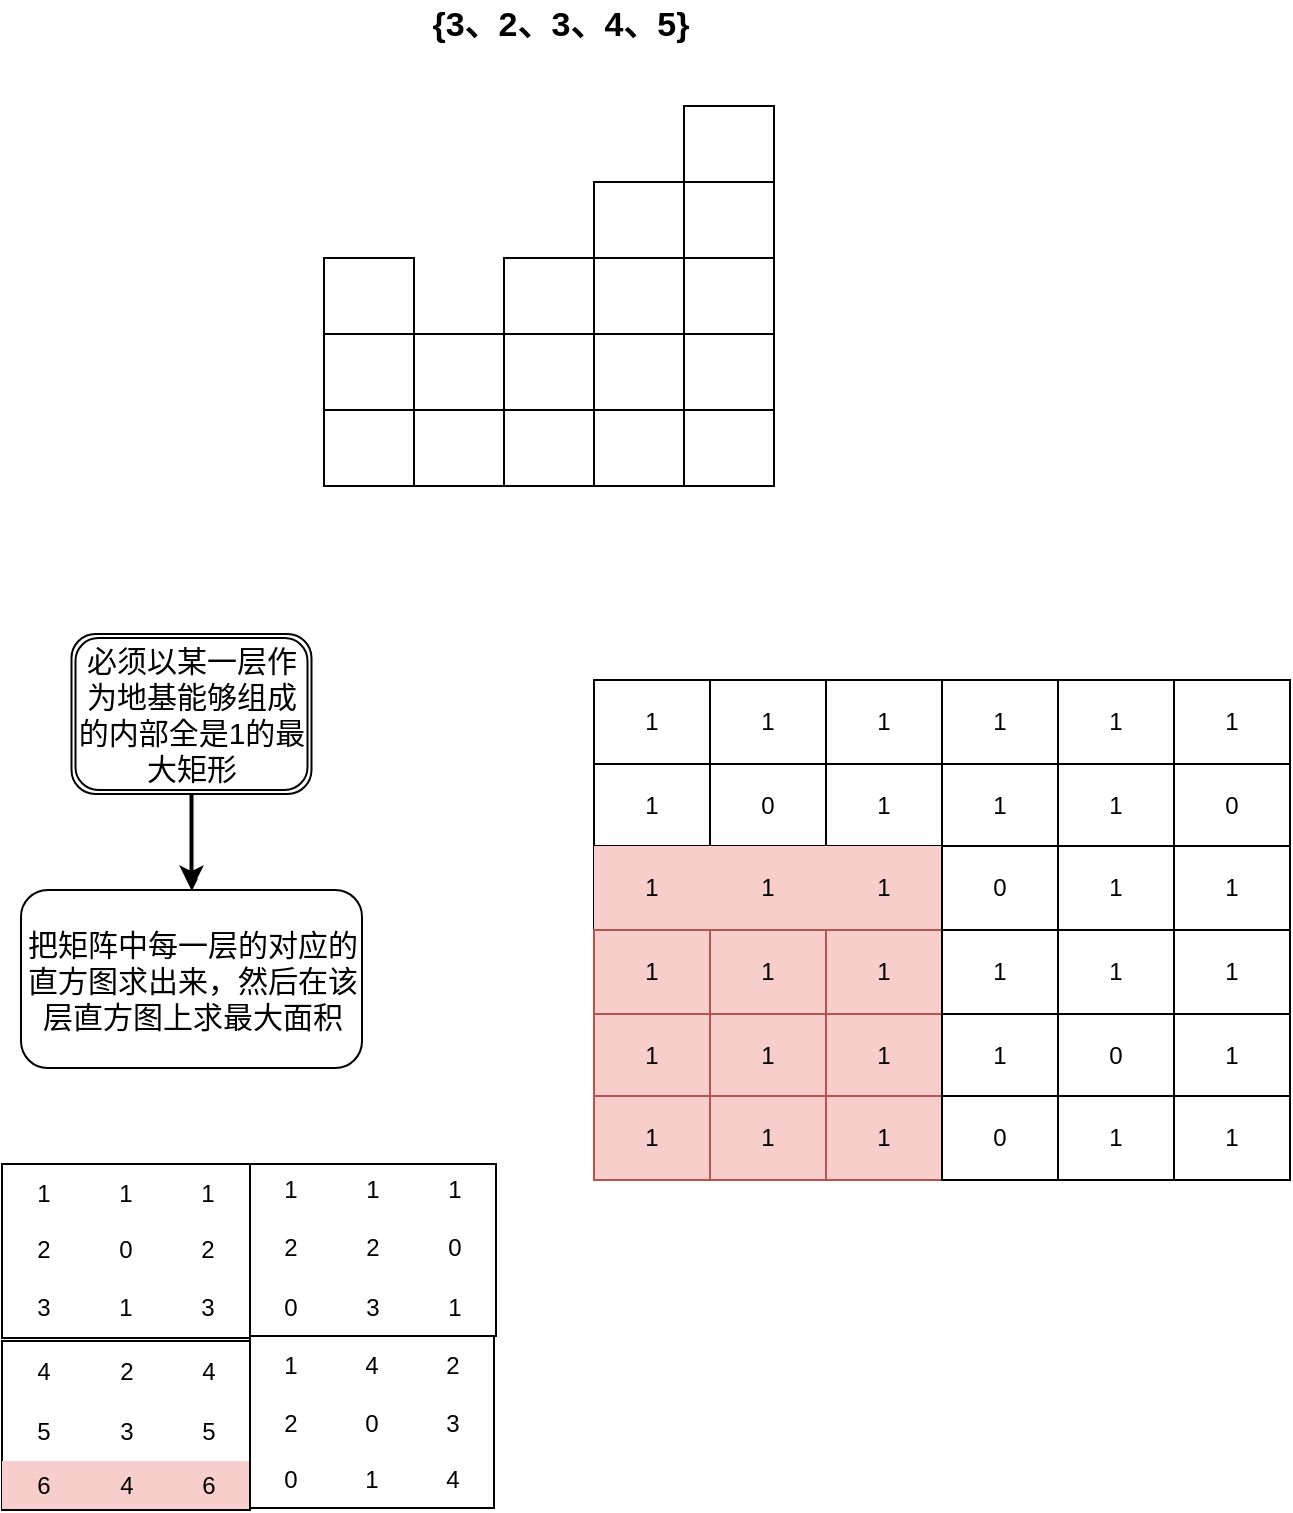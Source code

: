 <mxfile version="17.4.6" type="github">
  <diagram id="Ao6Q-67OHpFfz_EzXNG_" name="第 1 页">
    <mxGraphModel dx="3519" dy="1708" grid="0" gridSize="10" guides="1" tooltips="1" connect="1" arrows="1" fold="1" page="1" pageScale="1" pageWidth="827" pageHeight="1169" math="0" shadow="0">
      <root>
        <mxCell id="0" />
        <mxCell id="1" parent="0" />
        <mxCell id="5DBd3WqgXzm7yz9lVZFs-1" value="{3、2、3、4、5}" style="text;html=1;strokeColor=none;fillColor=none;align=center;verticalAlign=middle;whiteSpace=wrap;rounded=0;fontStyle=1;fontSize=17;" parent="1" vertex="1">
          <mxGeometry x="-2196" y="-496" width="203" height="25" as="geometry" />
        </mxCell>
        <mxCell id="5DBd3WqgXzm7yz9lVZFs-2" value="" style="group;" parent="1" vertex="1" connectable="0">
          <mxGeometry x="-2213" y="-443" width="225" height="190" as="geometry" />
        </mxCell>
        <mxCell id="5DBd3WqgXzm7yz9lVZFs-3" value="" style="rounded=0;whiteSpace=wrap;html=1;" parent="5DBd3WqgXzm7yz9lVZFs-2" vertex="1">
          <mxGeometry y="76" width="45" height="38" as="geometry" />
        </mxCell>
        <mxCell id="5DBd3WqgXzm7yz9lVZFs-4" value="" style="rounded=0;whiteSpace=wrap;html=1;" parent="5DBd3WqgXzm7yz9lVZFs-2" vertex="1">
          <mxGeometry y="114" width="45" height="38" as="geometry" />
        </mxCell>
        <mxCell id="5DBd3WqgXzm7yz9lVZFs-5" value="" style="rounded=0;whiteSpace=wrap;html=1;" parent="5DBd3WqgXzm7yz9lVZFs-2" vertex="1">
          <mxGeometry y="152" width="45" height="38" as="geometry" />
        </mxCell>
        <mxCell id="5DBd3WqgXzm7yz9lVZFs-6" value="" style="rounded=0;whiteSpace=wrap;html=1;" parent="5DBd3WqgXzm7yz9lVZFs-2" vertex="1">
          <mxGeometry x="45" y="152" width="45" height="38" as="geometry" />
        </mxCell>
        <mxCell id="5DBd3WqgXzm7yz9lVZFs-7" value="" style="rounded=0;whiteSpace=wrap;html=1;" parent="5DBd3WqgXzm7yz9lVZFs-2" vertex="1">
          <mxGeometry x="45" y="114" width="45" height="38" as="geometry" />
        </mxCell>
        <mxCell id="5DBd3WqgXzm7yz9lVZFs-8" value="" style="rounded=0;whiteSpace=wrap;html=1;" parent="5DBd3WqgXzm7yz9lVZFs-2" vertex="1">
          <mxGeometry x="90" y="152" width="45" height="38" as="geometry" />
        </mxCell>
        <mxCell id="5DBd3WqgXzm7yz9lVZFs-9" style="edgeStyle=none;rounded=0;orthogonalLoop=1;jettySize=auto;html=1;exitX=1;exitY=0.75;exitDx=0;exitDy=0;fontSize=17;endArrow=none;endFill=0;" parent="5DBd3WqgXzm7yz9lVZFs-2" source="5DBd3WqgXzm7yz9lVZFs-10" target="5DBd3WqgXzm7yz9lVZFs-11" edge="1">
          <mxGeometry relative="1" as="geometry" />
        </mxCell>
        <mxCell id="5DBd3WqgXzm7yz9lVZFs-10" value="" style="rounded=0;whiteSpace=wrap;html=1;" parent="5DBd3WqgXzm7yz9lVZFs-2" vertex="1">
          <mxGeometry x="90" y="114" width="45" height="38" as="geometry" />
        </mxCell>
        <mxCell id="5DBd3WqgXzm7yz9lVZFs-11" value="" style="rounded=0;whiteSpace=wrap;html=1;" parent="5DBd3WqgXzm7yz9lVZFs-2" vertex="1">
          <mxGeometry x="90" y="76" width="45" height="38" as="geometry" />
        </mxCell>
        <mxCell id="5DBd3WqgXzm7yz9lVZFs-12" value="" style="rounded=0;whiteSpace=wrap;html=1;" parent="5DBd3WqgXzm7yz9lVZFs-2" vertex="1">
          <mxGeometry x="135" y="152" width="45" height="38" as="geometry" />
        </mxCell>
        <mxCell id="5DBd3WqgXzm7yz9lVZFs-13" value="" style="rounded=0;whiteSpace=wrap;html=1;" parent="5DBd3WqgXzm7yz9lVZFs-2" vertex="1">
          <mxGeometry x="135" y="114" width="45" height="38" as="geometry" />
        </mxCell>
        <mxCell id="5DBd3WqgXzm7yz9lVZFs-14" style="edgeStyle=none;rounded=0;orthogonalLoop=1;jettySize=auto;html=1;exitX=0.25;exitY=1;exitDx=0;exitDy=0;fontSize=17;endArrow=none;endFill=0;" parent="5DBd3WqgXzm7yz9lVZFs-2" source="5DBd3WqgXzm7yz9lVZFs-15" target="5DBd3WqgXzm7yz9lVZFs-11" edge="1">
          <mxGeometry relative="1" as="geometry" />
        </mxCell>
        <mxCell id="5DBd3WqgXzm7yz9lVZFs-15" value="" style="rounded=0;whiteSpace=wrap;html=1;" parent="5DBd3WqgXzm7yz9lVZFs-2" vertex="1">
          <mxGeometry x="135" y="76" width="45" height="38" as="geometry" />
        </mxCell>
        <mxCell id="5DBd3WqgXzm7yz9lVZFs-16" value="" style="rounded=0;whiteSpace=wrap;html=1;" parent="5DBd3WqgXzm7yz9lVZFs-2" vertex="1">
          <mxGeometry x="135" y="38" width="45" height="38" as="geometry" />
        </mxCell>
        <mxCell id="5DBd3WqgXzm7yz9lVZFs-17" value="" style="rounded=0;whiteSpace=wrap;html=1;" parent="5DBd3WqgXzm7yz9lVZFs-2" vertex="1">
          <mxGeometry x="180" y="152" width="45" height="38" as="geometry" />
        </mxCell>
        <mxCell id="5DBd3WqgXzm7yz9lVZFs-18" value="" style="rounded=0;whiteSpace=wrap;html=1;" parent="5DBd3WqgXzm7yz9lVZFs-2" vertex="1">
          <mxGeometry x="180" y="114" width="45" height="38" as="geometry" />
        </mxCell>
        <mxCell id="5DBd3WqgXzm7yz9lVZFs-19" value="" style="rounded=0;whiteSpace=wrap;html=1;" parent="5DBd3WqgXzm7yz9lVZFs-2" vertex="1">
          <mxGeometry x="180" y="76" width="45" height="38" as="geometry" />
        </mxCell>
        <mxCell id="5DBd3WqgXzm7yz9lVZFs-20" value="" style="rounded=0;whiteSpace=wrap;html=1;" parent="5DBd3WqgXzm7yz9lVZFs-2" vertex="1">
          <mxGeometry x="180" y="38" width="45" height="38" as="geometry" />
        </mxCell>
        <mxCell id="5DBd3WqgXzm7yz9lVZFs-21" value="" style="rounded=0;whiteSpace=wrap;html=1;" parent="5DBd3WqgXzm7yz9lVZFs-2" vertex="1">
          <mxGeometry x="180" width="45" height="38" as="geometry" />
        </mxCell>
        <mxCell id="aiMcgrZ3w5792oBM2h3q-2" value="" style="shape=table;html=1;whiteSpace=wrap;startSize=0;container=1;collapsible=0;childLayout=tableLayout;" vertex="1" parent="1">
          <mxGeometry x="-2078" y="-156" width="174" height="125" as="geometry" />
        </mxCell>
        <mxCell id="aiMcgrZ3w5792oBM2h3q-3" value="" style="shape=tableRow;horizontal=0;startSize=0;swimlaneHead=0;swimlaneBody=0;top=0;left=0;bottom=0;right=0;collapsible=0;dropTarget=0;fillColor=none;points=[[0,0.5],[1,0.5]];portConstraint=eastwest;" vertex="1" parent="aiMcgrZ3w5792oBM2h3q-2">
          <mxGeometry width="174" height="42" as="geometry" />
        </mxCell>
        <mxCell id="aiMcgrZ3w5792oBM2h3q-4" value="1" style="shape=partialRectangle;html=1;whiteSpace=wrap;connectable=0;fillColor=none;top=0;left=0;bottom=0;right=0;overflow=hidden;" vertex="1" parent="aiMcgrZ3w5792oBM2h3q-3">
          <mxGeometry width="58" height="42" as="geometry">
            <mxRectangle width="58" height="42" as="alternateBounds" />
          </mxGeometry>
        </mxCell>
        <mxCell id="aiMcgrZ3w5792oBM2h3q-5" value="1" style="shape=partialRectangle;html=1;whiteSpace=wrap;connectable=0;fillColor=none;top=0;left=0;bottom=0;right=0;overflow=hidden;" vertex="1" parent="aiMcgrZ3w5792oBM2h3q-3">
          <mxGeometry x="58" width="58" height="42" as="geometry">
            <mxRectangle width="58" height="42" as="alternateBounds" />
          </mxGeometry>
        </mxCell>
        <mxCell id="aiMcgrZ3w5792oBM2h3q-6" value="1" style="shape=partialRectangle;html=1;whiteSpace=wrap;connectable=0;fillColor=none;top=0;left=0;bottom=0;right=0;overflow=hidden;" vertex="1" parent="aiMcgrZ3w5792oBM2h3q-3">
          <mxGeometry x="116" width="58" height="42" as="geometry">
            <mxRectangle width="58" height="42" as="alternateBounds" />
          </mxGeometry>
        </mxCell>
        <mxCell id="aiMcgrZ3w5792oBM2h3q-7" value="" style="shape=tableRow;horizontal=0;startSize=0;swimlaneHead=0;swimlaneBody=0;top=0;left=0;bottom=0;right=0;collapsible=0;dropTarget=0;fillColor=none;points=[[0,0.5],[1,0.5]];portConstraint=eastwest;" vertex="1" parent="aiMcgrZ3w5792oBM2h3q-2">
          <mxGeometry y="42" width="174" height="41" as="geometry" />
        </mxCell>
        <mxCell id="aiMcgrZ3w5792oBM2h3q-8" value="1" style="shape=partialRectangle;html=1;whiteSpace=wrap;connectable=0;fillColor=none;top=0;left=0;bottom=0;right=0;overflow=hidden;" vertex="1" parent="aiMcgrZ3w5792oBM2h3q-7">
          <mxGeometry width="58" height="41" as="geometry">
            <mxRectangle width="58" height="41" as="alternateBounds" />
          </mxGeometry>
        </mxCell>
        <mxCell id="aiMcgrZ3w5792oBM2h3q-9" value="0" style="shape=partialRectangle;html=1;whiteSpace=wrap;connectable=0;fillColor=none;top=0;left=0;bottom=0;right=0;overflow=hidden;" vertex="1" parent="aiMcgrZ3w5792oBM2h3q-7">
          <mxGeometry x="58" width="58" height="41" as="geometry">
            <mxRectangle width="58" height="41" as="alternateBounds" />
          </mxGeometry>
        </mxCell>
        <mxCell id="aiMcgrZ3w5792oBM2h3q-10" value="1" style="shape=partialRectangle;html=1;whiteSpace=wrap;connectable=0;fillColor=none;top=0;left=0;bottom=0;right=0;overflow=hidden;" vertex="1" parent="aiMcgrZ3w5792oBM2h3q-7">
          <mxGeometry x="116" width="58" height="41" as="geometry">
            <mxRectangle width="58" height="41" as="alternateBounds" />
          </mxGeometry>
        </mxCell>
        <mxCell id="aiMcgrZ3w5792oBM2h3q-11" value="" style="shape=tableRow;horizontal=0;startSize=0;swimlaneHead=0;swimlaneBody=0;top=0;left=0;bottom=0;right=0;collapsible=0;dropTarget=0;fillColor=none;points=[[0,0.5],[1,0.5]];portConstraint=eastwest;" vertex="1" parent="aiMcgrZ3w5792oBM2h3q-2">
          <mxGeometry y="83" width="174" height="42" as="geometry" />
        </mxCell>
        <mxCell id="aiMcgrZ3w5792oBM2h3q-12" value="1" style="shape=partialRectangle;html=1;whiteSpace=wrap;connectable=0;fillColor=#f8cecc;top=0;left=0;bottom=0;right=0;overflow=hidden;strokeColor=#b85450;" vertex="1" parent="aiMcgrZ3w5792oBM2h3q-11">
          <mxGeometry width="58" height="42" as="geometry">
            <mxRectangle width="58" height="42" as="alternateBounds" />
          </mxGeometry>
        </mxCell>
        <mxCell id="aiMcgrZ3w5792oBM2h3q-13" value="1" style="shape=partialRectangle;html=1;whiteSpace=wrap;connectable=0;fillColor=#f8cecc;top=0;left=0;bottom=0;right=0;overflow=hidden;strokeColor=#b85450;" vertex="1" parent="aiMcgrZ3w5792oBM2h3q-11">
          <mxGeometry x="58" width="58" height="42" as="geometry">
            <mxRectangle width="58" height="42" as="alternateBounds" />
          </mxGeometry>
        </mxCell>
        <mxCell id="aiMcgrZ3w5792oBM2h3q-14" value="1" style="shape=partialRectangle;html=1;whiteSpace=wrap;connectable=0;fillColor=#f8cecc;top=0;left=0;bottom=0;right=0;overflow=hidden;pointerEvents=1;strokeColor=#b85450;" vertex="1" parent="aiMcgrZ3w5792oBM2h3q-11">
          <mxGeometry x="116" width="58" height="42" as="geometry">
            <mxRectangle width="58" height="42" as="alternateBounds" />
          </mxGeometry>
        </mxCell>
        <mxCell id="aiMcgrZ3w5792oBM2h3q-15" value="" style="shape=table;html=1;whiteSpace=wrap;startSize=0;container=1;collapsible=0;childLayout=tableLayout;fillColor=#f8cecc;strokeColor=#b85450;" vertex="1" parent="1">
          <mxGeometry x="-2078" y="-31" width="174" height="125" as="geometry" />
        </mxCell>
        <mxCell id="aiMcgrZ3w5792oBM2h3q-16" value="" style="shape=tableRow;horizontal=0;startSize=0;swimlaneHead=0;swimlaneBody=0;top=0;left=0;bottom=0;right=0;collapsible=0;dropTarget=0;fillColor=none;points=[[0,0.5],[1,0.5]];portConstraint=eastwest;" vertex="1" parent="aiMcgrZ3w5792oBM2h3q-15">
          <mxGeometry width="174" height="42" as="geometry" />
        </mxCell>
        <mxCell id="aiMcgrZ3w5792oBM2h3q-17" value="1" style="shape=partialRectangle;html=1;whiteSpace=wrap;connectable=0;fillColor=none;top=0;left=0;bottom=0;right=0;overflow=hidden;" vertex="1" parent="aiMcgrZ3w5792oBM2h3q-16">
          <mxGeometry width="58" height="42" as="geometry">
            <mxRectangle width="58" height="42" as="alternateBounds" />
          </mxGeometry>
        </mxCell>
        <mxCell id="aiMcgrZ3w5792oBM2h3q-18" value="1" style="shape=partialRectangle;html=1;whiteSpace=wrap;connectable=0;fillColor=none;top=0;left=0;bottom=0;right=0;overflow=hidden;" vertex="1" parent="aiMcgrZ3w5792oBM2h3q-16">
          <mxGeometry x="58" width="58" height="42" as="geometry">
            <mxRectangle width="58" height="42" as="alternateBounds" />
          </mxGeometry>
        </mxCell>
        <mxCell id="aiMcgrZ3w5792oBM2h3q-19" value="1" style="shape=partialRectangle;html=1;whiteSpace=wrap;connectable=0;fillColor=none;top=0;left=0;bottom=0;right=0;overflow=hidden;" vertex="1" parent="aiMcgrZ3w5792oBM2h3q-16">
          <mxGeometry x="116" width="58" height="42" as="geometry">
            <mxRectangle width="58" height="42" as="alternateBounds" />
          </mxGeometry>
        </mxCell>
        <mxCell id="aiMcgrZ3w5792oBM2h3q-20" value="" style="shape=tableRow;horizontal=0;startSize=0;swimlaneHead=0;swimlaneBody=0;top=0;left=0;bottom=0;right=0;collapsible=0;dropTarget=0;fillColor=none;points=[[0,0.5],[1,0.5]];portConstraint=eastwest;" vertex="1" parent="aiMcgrZ3w5792oBM2h3q-15">
          <mxGeometry y="42" width="174" height="41" as="geometry" />
        </mxCell>
        <mxCell id="aiMcgrZ3w5792oBM2h3q-21" value="1" style="shape=partialRectangle;html=1;whiteSpace=wrap;connectable=0;fillColor=none;top=0;left=0;bottom=0;right=0;overflow=hidden;" vertex="1" parent="aiMcgrZ3w5792oBM2h3q-20">
          <mxGeometry width="58" height="41" as="geometry">
            <mxRectangle width="58" height="41" as="alternateBounds" />
          </mxGeometry>
        </mxCell>
        <mxCell id="aiMcgrZ3w5792oBM2h3q-22" value="1" style="shape=partialRectangle;html=1;whiteSpace=wrap;connectable=0;fillColor=none;top=0;left=0;bottom=0;right=0;overflow=hidden;" vertex="1" parent="aiMcgrZ3w5792oBM2h3q-20">
          <mxGeometry x="58" width="58" height="41" as="geometry">
            <mxRectangle width="58" height="41" as="alternateBounds" />
          </mxGeometry>
        </mxCell>
        <mxCell id="aiMcgrZ3w5792oBM2h3q-23" value="1" style="shape=partialRectangle;html=1;whiteSpace=wrap;connectable=0;fillColor=none;top=0;left=0;bottom=0;right=0;overflow=hidden;" vertex="1" parent="aiMcgrZ3w5792oBM2h3q-20">
          <mxGeometry x="116" width="58" height="41" as="geometry">
            <mxRectangle width="58" height="41" as="alternateBounds" />
          </mxGeometry>
        </mxCell>
        <mxCell id="aiMcgrZ3w5792oBM2h3q-24" value="" style="shape=tableRow;horizontal=0;startSize=0;swimlaneHead=0;swimlaneBody=0;top=0;left=0;bottom=0;right=0;collapsible=0;dropTarget=0;fillColor=none;points=[[0,0.5],[1,0.5]];portConstraint=eastwest;" vertex="1" parent="aiMcgrZ3w5792oBM2h3q-15">
          <mxGeometry y="83" width="174" height="42" as="geometry" />
        </mxCell>
        <mxCell id="aiMcgrZ3w5792oBM2h3q-25" value="1" style="shape=partialRectangle;html=1;whiteSpace=wrap;connectable=0;fillColor=none;top=0;left=0;bottom=0;right=0;overflow=hidden;" vertex="1" parent="aiMcgrZ3w5792oBM2h3q-24">
          <mxGeometry width="58" height="42" as="geometry">
            <mxRectangle width="58" height="42" as="alternateBounds" />
          </mxGeometry>
        </mxCell>
        <mxCell id="aiMcgrZ3w5792oBM2h3q-26" value="1" style="shape=partialRectangle;html=1;whiteSpace=wrap;connectable=0;fillColor=none;top=0;left=0;bottom=0;right=0;overflow=hidden;" vertex="1" parent="aiMcgrZ3w5792oBM2h3q-24">
          <mxGeometry x="58" width="58" height="42" as="geometry">
            <mxRectangle width="58" height="42" as="alternateBounds" />
          </mxGeometry>
        </mxCell>
        <mxCell id="aiMcgrZ3w5792oBM2h3q-27" value="1" style="shape=partialRectangle;html=1;whiteSpace=wrap;connectable=0;fillColor=none;top=0;left=0;bottom=0;right=0;overflow=hidden;pointerEvents=1;" vertex="1" parent="aiMcgrZ3w5792oBM2h3q-24">
          <mxGeometry x="116" width="58" height="42" as="geometry">
            <mxRectangle width="58" height="42" as="alternateBounds" />
          </mxGeometry>
        </mxCell>
        <mxCell id="aiMcgrZ3w5792oBM2h3q-28" value="" style="shape=table;html=1;whiteSpace=wrap;startSize=0;container=1;collapsible=0;childLayout=tableLayout;" vertex="1" parent="1">
          <mxGeometry x="-1904" y="-156" width="174" height="125" as="geometry" />
        </mxCell>
        <mxCell id="aiMcgrZ3w5792oBM2h3q-29" value="" style="shape=tableRow;horizontal=0;startSize=0;swimlaneHead=0;swimlaneBody=0;top=0;left=0;bottom=0;right=0;collapsible=0;dropTarget=0;fillColor=none;points=[[0,0.5],[1,0.5]];portConstraint=eastwest;" vertex="1" parent="aiMcgrZ3w5792oBM2h3q-28">
          <mxGeometry width="174" height="42" as="geometry" />
        </mxCell>
        <mxCell id="aiMcgrZ3w5792oBM2h3q-30" value="1" style="shape=partialRectangle;html=1;whiteSpace=wrap;connectable=0;fillColor=none;top=0;left=0;bottom=0;right=0;overflow=hidden;" vertex="1" parent="aiMcgrZ3w5792oBM2h3q-29">
          <mxGeometry width="58" height="42" as="geometry">
            <mxRectangle width="58" height="42" as="alternateBounds" />
          </mxGeometry>
        </mxCell>
        <mxCell id="aiMcgrZ3w5792oBM2h3q-31" value="1" style="shape=partialRectangle;html=1;whiteSpace=wrap;connectable=0;fillColor=none;top=0;left=0;bottom=0;right=0;overflow=hidden;" vertex="1" parent="aiMcgrZ3w5792oBM2h3q-29">
          <mxGeometry x="58" width="58" height="42" as="geometry">
            <mxRectangle width="58" height="42" as="alternateBounds" />
          </mxGeometry>
        </mxCell>
        <mxCell id="aiMcgrZ3w5792oBM2h3q-32" value="1" style="shape=partialRectangle;html=1;whiteSpace=wrap;connectable=0;fillColor=none;top=0;left=0;bottom=0;right=0;overflow=hidden;" vertex="1" parent="aiMcgrZ3w5792oBM2h3q-29">
          <mxGeometry x="116" width="58" height="42" as="geometry">
            <mxRectangle width="58" height="42" as="alternateBounds" />
          </mxGeometry>
        </mxCell>
        <mxCell id="aiMcgrZ3w5792oBM2h3q-33" value="" style="shape=tableRow;horizontal=0;startSize=0;swimlaneHead=0;swimlaneBody=0;top=0;left=0;bottom=0;right=0;collapsible=0;dropTarget=0;fillColor=none;points=[[0,0.5],[1,0.5]];portConstraint=eastwest;" vertex="1" parent="aiMcgrZ3w5792oBM2h3q-28">
          <mxGeometry y="42" width="174" height="41" as="geometry" />
        </mxCell>
        <mxCell id="aiMcgrZ3w5792oBM2h3q-34" value="1" style="shape=partialRectangle;html=1;whiteSpace=wrap;connectable=0;fillColor=none;top=0;left=0;bottom=0;right=0;overflow=hidden;" vertex="1" parent="aiMcgrZ3w5792oBM2h3q-33">
          <mxGeometry width="58" height="41" as="geometry">
            <mxRectangle width="58" height="41" as="alternateBounds" />
          </mxGeometry>
        </mxCell>
        <mxCell id="aiMcgrZ3w5792oBM2h3q-35" value="1" style="shape=partialRectangle;html=1;whiteSpace=wrap;connectable=0;fillColor=none;top=0;left=0;bottom=0;right=0;overflow=hidden;" vertex="1" parent="aiMcgrZ3w5792oBM2h3q-33">
          <mxGeometry x="58" width="58" height="41" as="geometry">
            <mxRectangle width="58" height="41" as="alternateBounds" />
          </mxGeometry>
        </mxCell>
        <mxCell id="aiMcgrZ3w5792oBM2h3q-36" value="0" style="shape=partialRectangle;html=1;whiteSpace=wrap;connectable=0;fillColor=none;top=0;left=0;bottom=0;right=0;overflow=hidden;" vertex="1" parent="aiMcgrZ3w5792oBM2h3q-33">
          <mxGeometry x="116" width="58" height="41" as="geometry">
            <mxRectangle width="58" height="41" as="alternateBounds" />
          </mxGeometry>
        </mxCell>
        <mxCell id="aiMcgrZ3w5792oBM2h3q-37" value="" style="shape=tableRow;horizontal=0;startSize=0;swimlaneHead=0;swimlaneBody=0;top=0;left=0;bottom=0;right=0;collapsible=0;dropTarget=0;fillColor=none;points=[[0,0.5],[1,0.5]];portConstraint=eastwest;" vertex="1" parent="aiMcgrZ3w5792oBM2h3q-28">
          <mxGeometry y="83" width="174" height="42" as="geometry" />
        </mxCell>
        <mxCell id="aiMcgrZ3w5792oBM2h3q-38" value="0" style="shape=partialRectangle;html=1;whiteSpace=wrap;connectable=0;fillColor=none;top=0;left=0;bottom=0;right=0;overflow=hidden;" vertex="1" parent="aiMcgrZ3w5792oBM2h3q-37">
          <mxGeometry width="58" height="42" as="geometry">
            <mxRectangle width="58" height="42" as="alternateBounds" />
          </mxGeometry>
        </mxCell>
        <mxCell id="aiMcgrZ3w5792oBM2h3q-39" value="1" style="shape=partialRectangle;html=1;whiteSpace=wrap;connectable=0;fillColor=none;top=0;left=0;bottom=0;right=0;overflow=hidden;" vertex="1" parent="aiMcgrZ3w5792oBM2h3q-37">
          <mxGeometry x="58" width="58" height="42" as="geometry">
            <mxRectangle width="58" height="42" as="alternateBounds" />
          </mxGeometry>
        </mxCell>
        <mxCell id="aiMcgrZ3w5792oBM2h3q-40" value="1" style="shape=partialRectangle;html=1;whiteSpace=wrap;connectable=0;fillColor=none;top=0;left=0;bottom=0;right=0;overflow=hidden;pointerEvents=1;" vertex="1" parent="aiMcgrZ3w5792oBM2h3q-37">
          <mxGeometry x="116" width="58" height="42" as="geometry">
            <mxRectangle width="58" height="42" as="alternateBounds" />
          </mxGeometry>
        </mxCell>
        <mxCell id="aiMcgrZ3w5792oBM2h3q-41" value="" style="shape=table;html=1;whiteSpace=wrap;startSize=0;container=1;collapsible=0;childLayout=tableLayout;" vertex="1" parent="1">
          <mxGeometry x="-1904" y="-31" width="174" height="125" as="geometry" />
        </mxCell>
        <mxCell id="aiMcgrZ3w5792oBM2h3q-42" value="" style="shape=tableRow;horizontal=0;startSize=0;swimlaneHead=0;swimlaneBody=0;top=0;left=0;bottom=0;right=0;collapsible=0;dropTarget=0;fillColor=none;points=[[0,0.5],[1,0.5]];portConstraint=eastwest;" vertex="1" parent="aiMcgrZ3w5792oBM2h3q-41">
          <mxGeometry width="174" height="42" as="geometry" />
        </mxCell>
        <mxCell id="aiMcgrZ3w5792oBM2h3q-43" value="1" style="shape=partialRectangle;html=1;whiteSpace=wrap;connectable=0;fillColor=none;top=0;left=0;bottom=0;right=0;overflow=hidden;" vertex="1" parent="aiMcgrZ3w5792oBM2h3q-42">
          <mxGeometry width="58" height="42" as="geometry">
            <mxRectangle width="58" height="42" as="alternateBounds" />
          </mxGeometry>
        </mxCell>
        <mxCell id="aiMcgrZ3w5792oBM2h3q-44" value="1" style="shape=partialRectangle;html=1;whiteSpace=wrap;connectable=0;fillColor=none;top=0;left=0;bottom=0;right=0;overflow=hidden;" vertex="1" parent="aiMcgrZ3w5792oBM2h3q-42">
          <mxGeometry x="58" width="58" height="42" as="geometry">
            <mxRectangle width="58" height="42" as="alternateBounds" />
          </mxGeometry>
        </mxCell>
        <mxCell id="aiMcgrZ3w5792oBM2h3q-45" value="1" style="shape=partialRectangle;html=1;whiteSpace=wrap;connectable=0;fillColor=none;top=0;left=0;bottom=0;right=0;overflow=hidden;" vertex="1" parent="aiMcgrZ3w5792oBM2h3q-42">
          <mxGeometry x="116" width="58" height="42" as="geometry">
            <mxRectangle width="58" height="42" as="alternateBounds" />
          </mxGeometry>
        </mxCell>
        <mxCell id="aiMcgrZ3w5792oBM2h3q-46" value="" style="shape=tableRow;horizontal=0;startSize=0;swimlaneHead=0;swimlaneBody=0;top=0;left=0;bottom=0;right=0;collapsible=0;dropTarget=0;fillColor=none;points=[[0,0.5],[1,0.5]];portConstraint=eastwest;" vertex="1" parent="aiMcgrZ3w5792oBM2h3q-41">
          <mxGeometry y="42" width="174" height="41" as="geometry" />
        </mxCell>
        <mxCell id="aiMcgrZ3w5792oBM2h3q-47" value="1" style="shape=partialRectangle;html=1;whiteSpace=wrap;connectable=0;fillColor=none;top=0;left=0;bottom=0;right=0;overflow=hidden;" vertex="1" parent="aiMcgrZ3w5792oBM2h3q-46">
          <mxGeometry width="58" height="41" as="geometry">
            <mxRectangle width="58" height="41" as="alternateBounds" />
          </mxGeometry>
        </mxCell>
        <mxCell id="aiMcgrZ3w5792oBM2h3q-48" value="0" style="shape=partialRectangle;html=1;whiteSpace=wrap;connectable=0;fillColor=none;top=0;left=0;bottom=0;right=0;overflow=hidden;" vertex="1" parent="aiMcgrZ3w5792oBM2h3q-46">
          <mxGeometry x="58" width="58" height="41" as="geometry">
            <mxRectangle width="58" height="41" as="alternateBounds" />
          </mxGeometry>
        </mxCell>
        <mxCell id="aiMcgrZ3w5792oBM2h3q-49" value="1" style="shape=partialRectangle;html=1;whiteSpace=wrap;connectable=0;fillColor=none;top=0;left=0;bottom=0;right=0;overflow=hidden;" vertex="1" parent="aiMcgrZ3w5792oBM2h3q-46">
          <mxGeometry x="116" width="58" height="41" as="geometry">
            <mxRectangle width="58" height="41" as="alternateBounds" />
          </mxGeometry>
        </mxCell>
        <mxCell id="aiMcgrZ3w5792oBM2h3q-50" value="" style="shape=tableRow;horizontal=0;startSize=0;swimlaneHead=0;swimlaneBody=0;top=0;left=0;bottom=0;right=0;collapsible=0;dropTarget=0;fillColor=none;points=[[0,0.5],[1,0.5]];portConstraint=eastwest;" vertex="1" parent="aiMcgrZ3w5792oBM2h3q-41">
          <mxGeometry y="83" width="174" height="42" as="geometry" />
        </mxCell>
        <mxCell id="aiMcgrZ3w5792oBM2h3q-51" value="0" style="shape=partialRectangle;html=1;whiteSpace=wrap;connectable=0;fillColor=none;top=0;left=0;bottom=0;right=0;overflow=hidden;" vertex="1" parent="aiMcgrZ3w5792oBM2h3q-50">
          <mxGeometry width="58" height="42" as="geometry">
            <mxRectangle width="58" height="42" as="alternateBounds" />
          </mxGeometry>
        </mxCell>
        <mxCell id="aiMcgrZ3w5792oBM2h3q-52" value="1" style="shape=partialRectangle;html=1;whiteSpace=wrap;connectable=0;fillColor=none;top=0;left=0;bottom=0;right=0;overflow=hidden;" vertex="1" parent="aiMcgrZ3w5792oBM2h3q-50">
          <mxGeometry x="58" width="58" height="42" as="geometry">
            <mxRectangle width="58" height="42" as="alternateBounds" />
          </mxGeometry>
        </mxCell>
        <mxCell id="aiMcgrZ3w5792oBM2h3q-53" value="1" style="shape=partialRectangle;html=1;whiteSpace=wrap;connectable=0;fillColor=none;top=0;left=0;bottom=0;right=0;overflow=hidden;pointerEvents=1;" vertex="1" parent="aiMcgrZ3w5792oBM2h3q-50">
          <mxGeometry x="116" width="58" height="42" as="geometry">
            <mxRectangle width="58" height="42" as="alternateBounds" />
          </mxGeometry>
        </mxCell>
        <mxCell id="aiMcgrZ3w5792oBM2h3q-55" value="把矩阵中每一层的对应的直方图求出来，然后在该层直方图上求最大面积" style="rounded=1;whiteSpace=wrap;html=1;fontSize=15;" vertex="1" parent="1">
          <mxGeometry x="-2364.5" y="-51" width="170.5" height="89" as="geometry" />
        </mxCell>
        <mxCell id="aiMcgrZ3w5792oBM2h3q-58" style="edgeStyle=orthogonalEdgeStyle;rounded=0;orthogonalLoop=1;jettySize=auto;html=1;entryX=0.5;entryY=0;entryDx=0;entryDy=0;fontSize=16;strokeWidth=2;" edge="1" parent="1" source="aiMcgrZ3w5792oBM2h3q-57" target="aiMcgrZ3w5792oBM2h3q-55">
          <mxGeometry relative="1" as="geometry" />
        </mxCell>
        <mxCell id="aiMcgrZ3w5792oBM2h3q-59" value="" style="edgeStyle=orthogonalEdgeStyle;rounded=0;orthogonalLoop=1;jettySize=auto;html=1;fontSize=16;strokeWidth=0;" edge="1" parent="1" source="aiMcgrZ3w5792oBM2h3q-57" target="aiMcgrZ3w5792oBM2h3q-55">
          <mxGeometry relative="1" as="geometry" />
        </mxCell>
        <mxCell id="aiMcgrZ3w5792oBM2h3q-57" value="必须以某一层作为地基能够组成的内部全是1的最大矩形" style="shape=ext;double=1;rounded=1;whiteSpace=wrap;html=1;fontSize=15;" vertex="1" parent="1">
          <mxGeometry x="-2339.25" y="-179" width="120" height="80" as="geometry" />
        </mxCell>
        <mxCell id="aiMcgrZ3w5792oBM2h3q-62" value="" style="shape=table;html=1;whiteSpace=wrap;startSize=0;container=1;collapsible=0;childLayout=tableLayout;columnLines=0;rowLines=0;rounded=0;sketch=0;" vertex="1" parent="1">
          <mxGeometry x="-2374" y="86" width="124" height="87" as="geometry" />
        </mxCell>
        <mxCell id="aiMcgrZ3w5792oBM2h3q-63" value="" style="shape=tableRow;horizontal=0;startSize=0;swimlaneHead=0;swimlaneBody=0;top=0;left=0;bottom=0;right=0;collapsible=0;dropTarget=0;fillColor=none;points=[[0,0.5],[1,0.5]];portConstraint=eastwest;rounded=0;sketch=0;" vertex="1" parent="aiMcgrZ3w5792oBM2h3q-62">
          <mxGeometry width="124" height="29" as="geometry" />
        </mxCell>
        <mxCell id="aiMcgrZ3w5792oBM2h3q-64" value="1" style="shape=partialRectangle;html=1;whiteSpace=wrap;connectable=0;fillColor=none;top=0;left=0;bottom=0;right=0;overflow=hidden;fontSize=12;rounded=0;sketch=0;" vertex="1" parent="aiMcgrZ3w5792oBM2h3q-63">
          <mxGeometry width="42" height="29" as="geometry">
            <mxRectangle width="42" height="29" as="alternateBounds" />
          </mxGeometry>
        </mxCell>
        <mxCell id="aiMcgrZ3w5792oBM2h3q-65" value="1" style="shape=partialRectangle;html=1;whiteSpace=wrap;connectable=0;fillColor=none;top=0;left=0;bottom=0;right=0;overflow=hidden;fontSize=12;rounded=0;sketch=0;" vertex="1" parent="aiMcgrZ3w5792oBM2h3q-63">
          <mxGeometry x="42" width="40" height="29" as="geometry">
            <mxRectangle width="40" height="29" as="alternateBounds" />
          </mxGeometry>
        </mxCell>
        <mxCell id="aiMcgrZ3w5792oBM2h3q-66" value="1" style="shape=partialRectangle;html=1;whiteSpace=wrap;connectable=0;fillColor=none;top=0;left=0;bottom=0;right=0;overflow=hidden;fontSize=12;rounded=0;sketch=0;" vertex="1" parent="aiMcgrZ3w5792oBM2h3q-63">
          <mxGeometry x="82" width="42" height="29" as="geometry">
            <mxRectangle width="42" height="29" as="alternateBounds" />
          </mxGeometry>
        </mxCell>
        <mxCell id="aiMcgrZ3w5792oBM2h3q-67" value="" style="shape=tableRow;horizontal=0;startSize=0;swimlaneHead=0;swimlaneBody=0;top=0;left=0;bottom=0;right=0;collapsible=0;dropTarget=0;fillColor=none;points=[[0,0.5],[1,0.5]];portConstraint=eastwest;rounded=0;sketch=0;" vertex="1" parent="aiMcgrZ3w5792oBM2h3q-62">
          <mxGeometry y="29" width="124" height="28" as="geometry" />
        </mxCell>
        <mxCell id="aiMcgrZ3w5792oBM2h3q-68" value="2" style="shape=partialRectangle;html=1;whiteSpace=wrap;connectable=0;fillColor=none;top=0;left=0;bottom=0;right=0;overflow=hidden;fontSize=12;rounded=0;sketch=0;" vertex="1" parent="aiMcgrZ3w5792oBM2h3q-67">
          <mxGeometry width="42" height="28" as="geometry">
            <mxRectangle width="42" height="28" as="alternateBounds" />
          </mxGeometry>
        </mxCell>
        <mxCell id="aiMcgrZ3w5792oBM2h3q-69" value="0" style="shape=partialRectangle;html=1;whiteSpace=wrap;connectable=0;fillColor=none;top=0;left=0;bottom=0;right=0;overflow=hidden;fontSize=12;rounded=0;sketch=0;" vertex="1" parent="aiMcgrZ3w5792oBM2h3q-67">
          <mxGeometry x="42" width="40" height="28" as="geometry">
            <mxRectangle width="40" height="28" as="alternateBounds" />
          </mxGeometry>
        </mxCell>
        <mxCell id="aiMcgrZ3w5792oBM2h3q-70" value="2" style="shape=partialRectangle;html=1;whiteSpace=wrap;connectable=0;fillColor=none;top=0;left=0;bottom=0;right=0;overflow=hidden;fontSize=12;rounded=0;sketch=0;" vertex="1" parent="aiMcgrZ3w5792oBM2h3q-67">
          <mxGeometry x="82" width="42" height="28" as="geometry">
            <mxRectangle width="42" height="28" as="alternateBounds" />
          </mxGeometry>
        </mxCell>
        <mxCell id="aiMcgrZ3w5792oBM2h3q-71" value="" style="shape=tableRow;horizontal=0;startSize=0;swimlaneHead=0;swimlaneBody=0;top=0;left=0;bottom=0;right=0;collapsible=0;dropTarget=0;fillColor=none;points=[[0,0.5],[1,0.5]];portConstraint=eastwest;rounded=0;sketch=0;" vertex="1" parent="aiMcgrZ3w5792oBM2h3q-62">
          <mxGeometry y="57" width="124" height="30" as="geometry" />
        </mxCell>
        <mxCell id="aiMcgrZ3w5792oBM2h3q-72" value="3" style="shape=partialRectangle;html=1;whiteSpace=wrap;connectable=0;fillColor=none;top=0;left=0;bottom=0;right=0;overflow=hidden;fontSize=12;rounded=0;sketch=0;" vertex="1" parent="aiMcgrZ3w5792oBM2h3q-71">
          <mxGeometry width="42" height="30" as="geometry">
            <mxRectangle width="42" height="30" as="alternateBounds" />
          </mxGeometry>
        </mxCell>
        <mxCell id="aiMcgrZ3w5792oBM2h3q-73" value="1" style="shape=partialRectangle;html=1;whiteSpace=wrap;connectable=0;fillColor=none;top=0;left=0;bottom=0;right=0;overflow=hidden;fontSize=12;rounded=0;sketch=0;" vertex="1" parent="aiMcgrZ3w5792oBM2h3q-71">
          <mxGeometry x="42" width="40" height="30" as="geometry">
            <mxRectangle width="40" height="30" as="alternateBounds" />
          </mxGeometry>
        </mxCell>
        <mxCell id="aiMcgrZ3w5792oBM2h3q-74" value="3" style="shape=partialRectangle;html=1;whiteSpace=wrap;connectable=0;fillColor=none;top=0;left=0;bottom=0;right=0;overflow=hidden;fontSize=12;rounded=0;sketch=0;" vertex="1" parent="aiMcgrZ3w5792oBM2h3q-71">
          <mxGeometry x="82" width="42" height="30" as="geometry">
            <mxRectangle width="42" height="30" as="alternateBounds" />
          </mxGeometry>
        </mxCell>
        <mxCell id="aiMcgrZ3w5792oBM2h3q-102" value="" style="shape=table;html=1;whiteSpace=wrap;startSize=0;container=1;collapsible=0;childLayout=tableLayout;columnLines=0;rowLines=0;rounded=0;sketch=0;" vertex="1" parent="1">
          <mxGeometry x="-2374" y="174.52" width="124" height="84.48" as="geometry" />
        </mxCell>
        <mxCell id="aiMcgrZ3w5792oBM2h3q-103" value="" style="shape=tableRow;horizontal=0;startSize=0;swimlaneHead=0;swimlaneBody=0;top=0;left=0;bottom=0;right=0;collapsible=0;dropTarget=0;fillColor=none;points=[[0,0.5],[1,0.5]];portConstraint=eastwest;rounded=0;sketch=0;" vertex="1" parent="aiMcgrZ3w5792oBM2h3q-102">
          <mxGeometry width="124" height="31" as="geometry" />
        </mxCell>
        <mxCell id="aiMcgrZ3w5792oBM2h3q-104" value="4" style="shape=partialRectangle;html=1;whiteSpace=wrap;connectable=0;fillColor=none;top=0;left=0;bottom=0;right=0;overflow=hidden;fontSize=12;rounded=0;sketch=0;" vertex="1" parent="aiMcgrZ3w5792oBM2h3q-103">
          <mxGeometry width="42" height="31" as="geometry">
            <mxRectangle width="42" height="31" as="alternateBounds" />
          </mxGeometry>
        </mxCell>
        <mxCell id="aiMcgrZ3w5792oBM2h3q-105" value="2" style="shape=partialRectangle;html=1;whiteSpace=wrap;connectable=0;fillColor=none;top=0;left=0;bottom=0;right=0;overflow=hidden;fontSize=12;rounded=0;sketch=0;" vertex="1" parent="aiMcgrZ3w5792oBM2h3q-103">
          <mxGeometry x="42" width="41" height="31" as="geometry">
            <mxRectangle width="41" height="31" as="alternateBounds" />
          </mxGeometry>
        </mxCell>
        <mxCell id="aiMcgrZ3w5792oBM2h3q-106" value="4" style="shape=partialRectangle;html=1;whiteSpace=wrap;connectable=0;fillColor=none;top=0;left=0;bottom=0;right=0;overflow=hidden;fontSize=12;rounded=0;sketch=0;" vertex="1" parent="aiMcgrZ3w5792oBM2h3q-103">
          <mxGeometry x="83" width="41" height="31" as="geometry">
            <mxRectangle width="41" height="31" as="alternateBounds" />
          </mxGeometry>
        </mxCell>
        <mxCell id="aiMcgrZ3w5792oBM2h3q-107" value="" style="shape=tableRow;horizontal=0;startSize=0;swimlaneHead=0;swimlaneBody=0;top=0;left=0;bottom=0;right=0;collapsible=0;dropTarget=0;fillColor=none;points=[[0,0.5],[1,0.5]];portConstraint=eastwest;rounded=0;sketch=0;" vertex="1" parent="aiMcgrZ3w5792oBM2h3q-102">
          <mxGeometry y="31" width="124" height="29" as="geometry" />
        </mxCell>
        <mxCell id="aiMcgrZ3w5792oBM2h3q-108" value="5" style="shape=partialRectangle;html=1;whiteSpace=wrap;connectable=0;fillColor=none;top=0;left=0;bottom=0;right=0;overflow=hidden;fontSize=12;rounded=0;sketch=0;" vertex="1" parent="aiMcgrZ3w5792oBM2h3q-107">
          <mxGeometry width="42" height="29" as="geometry">
            <mxRectangle width="42" height="29" as="alternateBounds" />
          </mxGeometry>
        </mxCell>
        <mxCell id="aiMcgrZ3w5792oBM2h3q-109" value="3" style="shape=partialRectangle;html=1;whiteSpace=wrap;connectable=0;fillColor=none;top=0;left=0;bottom=0;right=0;overflow=hidden;fontSize=12;rounded=0;sketch=0;" vertex="1" parent="aiMcgrZ3w5792oBM2h3q-107">
          <mxGeometry x="42" width="41" height="29" as="geometry">
            <mxRectangle width="41" height="29" as="alternateBounds" />
          </mxGeometry>
        </mxCell>
        <mxCell id="aiMcgrZ3w5792oBM2h3q-110" value="5" style="shape=partialRectangle;html=1;whiteSpace=wrap;connectable=0;fillColor=none;top=0;left=0;bottom=0;right=0;overflow=hidden;fontSize=12;rounded=0;sketch=0;" vertex="1" parent="aiMcgrZ3w5792oBM2h3q-107">
          <mxGeometry x="83" width="41" height="29" as="geometry">
            <mxRectangle width="41" height="29" as="alternateBounds" />
          </mxGeometry>
        </mxCell>
        <mxCell id="aiMcgrZ3w5792oBM2h3q-111" value="" style="shape=tableRow;horizontal=0;startSize=0;swimlaneHead=0;swimlaneBody=0;top=0;left=0;bottom=0;right=0;collapsible=0;dropTarget=0;fillColor=none;points=[[0,0.5],[1,0.5]];portConstraint=eastwest;rounded=0;sketch=0;" vertex="1" parent="aiMcgrZ3w5792oBM2h3q-102">
          <mxGeometry y="60" width="124" height="24" as="geometry" />
        </mxCell>
        <mxCell id="aiMcgrZ3w5792oBM2h3q-112" value="6" style="shape=partialRectangle;html=1;whiteSpace=wrap;connectable=0;fillColor=#f8cecc;top=0;left=0;bottom=0;right=0;overflow=hidden;fontSize=12;rounded=0;sketch=0;strokeColor=#b85450;" vertex="1" parent="aiMcgrZ3w5792oBM2h3q-111">
          <mxGeometry width="42" height="24" as="geometry">
            <mxRectangle width="42" height="24" as="alternateBounds" />
          </mxGeometry>
        </mxCell>
        <mxCell id="aiMcgrZ3w5792oBM2h3q-113" value="4" style="shape=partialRectangle;html=1;whiteSpace=wrap;connectable=0;fillColor=#f8cecc;top=0;left=0;bottom=0;right=0;overflow=hidden;fontSize=12;rounded=0;sketch=0;strokeColor=#b85450;" vertex="1" parent="aiMcgrZ3w5792oBM2h3q-111">
          <mxGeometry x="42" width="41" height="24" as="geometry">
            <mxRectangle width="41" height="24" as="alternateBounds" />
          </mxGeometry>
        </mxCell>
        <mxCell id="aiMcgrZ3w5792oBM2h3q-114" value="6" style="shape=partialRectangle;html=1;whiteSpace=wrap;connectable=0;fillColor=#f8cecc;top=0;left=0;bottom=0;right=0;overflow=hidden;fontSize=12;rounded=0;sketch=0;strokeColor=#b85450;" vertex="1" parent="aiMcgrZ3w5792oBM2h3q-111">
          <mxGeometry x="83" width="41" height="24" as="geometry">
            <mxRectangle width="41" height="24" as="alternateBounds" />
          </mxGeometry>
        </mxCell>
        <mxCell id="aiMcgrZ3w5792oBM2h3q-115" value="" style="shape=table;html=1;whiteSpace=wrap;startSize=0;container=1;collapsible=0;childLayout=tableLayout;columnLines=0;rowLines=0;rounded=0;sketch=0;" vertex="1" parent="1">
          <mxGeometry x="-2250" y="86" width="123" height="86" as="geometry" />
        </mxCell>
        <mxCell id="aiMcgrZ3w5792oBM2h3q-116" value="" style="shape=tableRow;horizontal=0;startSize=0;swimlaneHead=0;swimlaneBody=0;top=0;left=0;bottom=0;right=0;collapsible=0;dropTarget=0;fillColor=none;points=[[0,0.5],[1,0.5]];portConstraint=eastwest;rounded=0;sketch=0;" vertex="1" parent="aiMcgrZ3w5792oBM2h3q-115">
          <mxGeometry width="123" height="26" as="geometry" />
        </mxCell>
        <mxCell id="aiMcgrZ3w5792oBM2h3q-117" value="1" style="shape=partialRectangle;html=1;whiteSpace=wrap;connectable=0;fillColor=none;top=0;left=0;bottom=0;right=0;overflow=hidden;fontSize=12;rounded=0;sketch=0;" vertex="1" parent="aiMcgrZ3w5792oBM2h3q-116">
          <mxGeometry width="41" height="26" as="geometry">
            <mxRectangle width="41" height="26" as="alternateBounds" />
          </mxGeometry>
        </mxCell>
        <mxCell id="aiMcgrZ3w5792oBM2h3q-118" value="1" style="shape=partialRectangle;html=1;whiteSpace=wrap;connectable=0;fillColor=none;top=0;left=0;bottom=0;right=0;overflow=hidden;fontSize=12;rounded=0;sketch=0;" vertex="1" parent="aiMcgrZ3w5792oBM2h3q-116">
          <mxGeometry x="41" width="41" height="26" as="geometry">
            <mxRectangle width="41" height="26" as="alternateBounds" />
          </mxGeometry>
        </mxCell>
        <mxCell id="aiMcgrZ3w5792oBM2h3q-119" value="1" style="shape=partialRectangle;html=1;whiteSpace=wrap;connectable=0;fillColor=none;top=0;left=0;bottom=0;right=0;overflow=hidden;fontSize=12;rounded=0;sketch=0;" vertex="1" parent="aiMcgrZ3w5792oBM2h3q-116">
          <mxGeometry x="82" width="41" height="26" as="geometry">
            <mxRectangle width="41" height="26" as="alternateBounds" />
          </mxGeometry>
        </mxCell>
        <mxCell id="aiMcgrZ3w5792oBM2h3q-120" value="" style="shape=tableRow;horizontal=0;startSize=0;swimlaneHead=0;swimlaneBody=0;top=0;left=0;bottom=0;right=0;collapsible=0;dropTarget=0;fillColor=none;points=[[0,0.5],[1,0.5]];portConstraint=eastwest;rounded=0;sketch=0;" vertex="1" parent="aiMcgrZ3w5792oBM2h3q-115">
          <mxGeometry y="26" width="123" height="31" as="geometry" />
        </mxCell>
        <mxCell id="aiMcgrZ3w5792oBM2h3q-121" value="2" style="shape=partialRectangle;html=1;whiteSpace=wrap;connectable=0;fillColor=none;top=0;left=0;bottom=0;right=0;overflow=hidden;fontSize=12;rounded=0;sketch=0;" vertex="1" parent="aiMcgrZ3w5792oBM2h3q-120">
          <mxGeometry width="41" height="31" as="geometry">
            <mxRectangle width="41" height="31" as="alternateBounds" />
          </mxGeometry>
        </mxCell>
        <mxCell id="aiMcgrZ3w5792oBM2h3q-122" value="2" style="shape=partialRectangle;html=1;whiteSpace=wrap;connectable=0;fillColor=none;top=0;left=0;bottom=0;right=0;overflow=hidden;fontSize=12;rounded=0;sketch=0;" vertex="1" parent="aiMcgrZ3w5792oBM2h3q-120">
          <mxGeometry x="41" width="41" height="31" as="geometry">
            <mxRectangle width="41" height="31" as="alternateBounds" />
          </mxGeometry>
        </mxCell>
        <mxCell id="aiMcgrZ3w5792oBM2h3q-123" value="0" style="shape=partialRectangle;html=1;whiteSpace=wrap;connectable=0;fillColor=none;top=0;left=0;bottom=0;right=0;overflow=hidden;fontSize=12;rounded=0;sketch=0;" vertex="1" parent="aiMcgrZ3w5792oBM2h3q-120">
          <mxGeometry x="82" width="41" height="31" as="geometry">
            <mxRectangle width="41" height="31" as="alternateBounds" />
          </mxGeometry>
        </mxCell>
        <mxCell id="aiMcgrZ3w5792oBM2h3q-124" value="" style="shape=tableRow;horizontal=0;startSize=0;swimlaneHead=0;swimlaneBody=0;top=0;left=0;bottom=0;right=0;collapsible=0;dropTarget=0;fillColor=none;points=[[0,0.5],[1,0.5]];portConstraint=eastwest;rounded=0;sketch=0;" vertex="1" parent="aiMcgrZ3w5792oBM2h3q-115">
          <mxGeometry y="57" width="123" height="29" as="geometry" />
        </mxCell>
        <mxCell id="aiMcgrZ3w5792oBM2h3q-125" value="0" style="shape=partialRectangle;html=1;whiteSpace=wrap;connectable=0;fillColor=none;top=0;left=0;bottom=0;right=0;overflow=hidden;fontSize=12;rounded=0;sketch=0;" vertex="1" parent="aiMcgrZ3w5792oBM2h3q-124">
          <mxGeometry width="41" height="29" as="geometry">
            <mxRectangle width="41" height="29" as="alternateBounds" />
          </mxGeometry>
        </mxCell>
        <mxCell id="aiMcgrZ3w5792oBM2h3q-126" value="3" style="shape=partialRectangle;html=1;whiteSpace=wrap;connectable=0;fillColor=none;top=0;left=0;bottom=0;right=0;overflow=hidden;fontSize=12;rounded=0;sketch=0;" vertex="1" parent="aiMcgrZ3w5792oBM2h3q-124">
          <mxGeometry x="41" width="41" height="29" as="geometry">
            <mxRectangle width="41" height="29" as="alternateBounds" />
          </mxGeometry>
        </mxCell>
        <mxCell id="aiMcgrZ3w5792oBM2h3q-127" value="1" style="shape=partialRectangle;html=1;whiteSpace=wrap;connectable=0;fillColor=none;top=0;left=0;bottom=0;right=0;overflow=hidden;fontSize=12;rounded=0;sketch=0;" vertex="1" parent="aiMcgrZ3w5792oBM2h3q-124">
          <mxGeometry x="82" width="41" height="29" as="geometry">
            <mxRectangle width="41" height="29" as="alternateBounds" />
          </mxGeometry>
        </mxCell>
        <mxCell id="aiMcgrZ3w5792oBM2h3q-128" value="" style="shape=table;html=1;whiteSpace=wrap;startSize=0;container=1;collapsible=0;childLayout=tableLayout;columnLines=0;rowLines=0;rounded=0;sketch=0;" vertex="1" parent="1">
          <mxGeometry x="-2250" y="172" width="122" height="86" as="geometry" />
        </mxCell>
        <mxCell id="aiMcgrZ3w5792oBM2h3q-129" value="" style="shape=tableRow;horizontal=0;startSize=0;swimlaneHead=0;swimlaneBody=0;top=0;left=0;bottom=0;right=0;collapsible=0;dropTarget=0;fillColor=none;points=[[0,0.5],[1,0.5]];portConstraint=eastwest;rounded=0;sketch=0;" vertex="1" parent="aiMcgrZ3w5792oBM2h3q-128">
          <mxGeometry width="122" height="29" as="geometry" />
        </mxCell>
        <mxCell id="aiMcgrZ3w5792oBM2h3q-130" value="1" style="shape=partialRectangle;html=1;whiteSpace=wrap;connectable=0;fillColor=none;top=0;left=0;bottom=0;right=0;overflow=hidden;fontSize=12;rounded=0;sketch=0;" vertex="1" parent="aiMcgrZ3w5792oBM2h3q-129">
          <mxGeometry width="41" height="29" as="geometry">
            <mxRectangle width="41" height="29" as="alternateBounds" />
          </mxGeometry>
        </mxCell>
        <mxCell id="aiMcgrZ3w5792oBM2h3q-131" value="4" style="shape=partialRectangle;html=1;whiteSpace=wrap;connectable=0;fillColor=none;top=0;left=0;bottom=0;right=0;overflow=hidden;fontSize=12;rounded=0;sketch=0;" vertex="1" parent="aiMcgrZ3w5792oBM2h3q-129">
          <mxGeometry x="41" width="40" height="29" as="geometry">
            <mxRectangle width="40" height="29" as="alternateBounds" />
          </mxGeometry>
        </mxCell>
        <mxCell id="aiMcgrZ3w5792oBM2h3q-132" value="2" style="shape=partialRectangle;html=1;whiteSpace=wrap;connectable=0;fillColor=none;top=0;left=0;bottom=0;right=0;overflow=hidden;fontSize=12;rounded=0;sketch=0;" vertex="1" parent="aiMcgrZ3w5792oBM2h3q-129">
          <mxGeometry x="81" width="41" height="29" as="geometry">
            <mxRectangle width="41" height="29" as="alternateBounds" />
          </mxGeometry>
        </mxCell>
        <mxCell id="aiMcgrZ3w5792oBM2h3q-141" value="" style="shape=tableRow;horizontal=0;startSize=0;swimlaneHead=0;swimlaneBody=0;top=0;left=0;bottom=0;right=0;collapsible=0;dropTarget=0;fillColor=none;points=[[0,0.5],[1,0.5]];portConstraint=eastwest;rounded=0;sketch=0;" vertex="1" parent="aiMcgrZ3w5792oBM2h3q-128">
          <mxGeometry y="29" width="122" height="29" as="geometry" />
        </mxCell>
        <mxCell id="aiMcgrZ3w5792oBM2h3q-142" value="2" style="shape=partialRectangle;html=1;whiteSpace=wrap;connectable=0;fillColor=none;top=0;left=0;bottom=0;right=0;overflow=hidden;fontSize=12;rounded=0;sketch=0;" vertex="1" parent="aiMcgrZ3w5792oBM2h3q-141">
          <mxGeometry width="41" height="29" as="geometry">
            <mxRectangle width="41" height="29" as="alternateBounds" />
          </mxGeometry>
        </mxCell>
        <mxCell id="aiMcgrZ3w5792oBM2h3q-143" value="0" style="shape=partialRectangle;html=1;whiteSpace=wrap;connectable=0;fillColor=none;top=0;left=0;bottom=0;right=0;overflow=hidden;fontSize=12;rounded=0;sketch=0;" vertex="1" parent="aiMcgrZ3w5792oBM2h3q-141">
          <mxGeometry x="41" width="40" height="29" as="geometry">
            <mxRectangle width="40" height="29" as="alternateBounds" />
          </mxGeometry>
        </mxCell>
        <mxCell id="aiMcgrZ3w5792oBM2h3q-144" value="3" style="shape=partialRectangle;html=1;whiteSpace=wrap;connectable=0;fillColor=none;top=0;left=0;bottom=0;right=0;overflow=hidden;fontSize=12;rounded=0;sketch=0;" vertex="1" parent="aiMcgrZ3w5792oBM2h3q-141">
          <mxGeometry x="81" width="41" height="29" as="geometry">
            <mxRectangle width="41" height="29" as="alternateBounds" />
          </mxGeometry>
        </mxCell>
        <mxCell id="aiMcgrZ3w5792oBM2h3q-133" value="" style="shape=tableRow;horizontal=0;startSize=0;swimlaneHead=0;swimlaneBody=0;top=0;left=0;bottom=0;right=0;collapsible=0;dropTarget=0;fillColor=none;points=[[0,0.5],[1,0.5]];portConstraint=eastwest;rounded=0;sketch=0;" vertex="1" parent="aiMcgrZ3w5792oBM2h3q-128">
          <mxGeometry y="58" width="122" height="28" as="geometry" />
        </mxCell>
        <mxCell id="aiMcgrZ3w5792oBM2h3q-134" value="0" style="shape=partialRectangle;html=1;whiteSpace=wrap;connectable=0;fillColor=none;top=0;left=0;bottom=0;right=0;overflow=hidden;fontSize=12;rounded=0;sketch=0;" vertex="1" parent="aiMcgrZ3w5792oBM2h3q-133">
          <mxGeometry width="41" height="28" as="geometry">
            <mxRectangle width="41" height="28" as="alternateBounds" />
          </mxGeometry>
        </mxCell>
        <mxCell id="aiMcgrZ3w5792oBM2h3q-135" value="1" style="shape=partialRectangle;html=1;whiteSpace=wrap;connectable=0;fillColor=none;top=0;left=0;bottom=0;right=0;overflow=hidden;fontSize=12;rounded=0;sketch=0;" vertex="1" parent="aiMcgrZ3w5792oBM2h3q-133">
          <mxGeometry x="41" width="40" height="28" as="geometry">
            <mxRectangle width="40" height="28" as="alternateBounds" />
          </mxGeometry>
        </mxCell>
        <mxCell id="aiMcgrZ3w5792oBM2h3q-136" value="4" style="shape=partialRectangle;html=1;whiteSpace=wrap;connectable=0;fillColor=none;top=0;left=0;bottom=0;right=0;overflow=hidden;fontSize=12;rounded=0;sketch=0;" vertex="1" parent="aiMcgrZ3w5792oBM2h3q-133">
          <mxGeometry x="81" width="41" height="28" as="geometry">
            <mxRectangle width="41" height="28" as="alternateBounds" />
          </mxGeometry>
        </mxCell>
      </root>
    </mxGraphModel>
  </diagram>
</mxfile>
